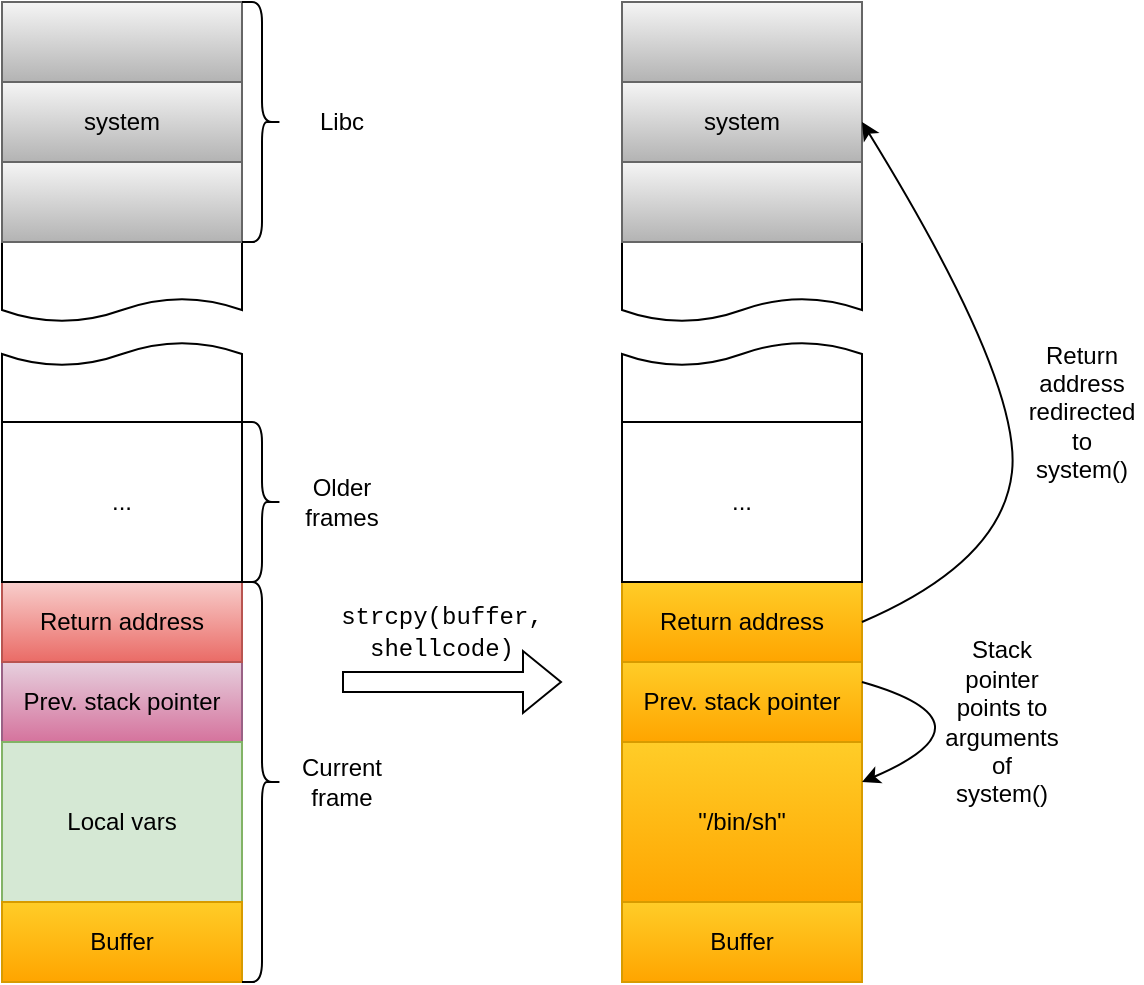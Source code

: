 <mxfile version="28.0.6">
  <diagram name="Page-1" id="S5bccmT8phgdhj5ZJSBL">
    <mxGraphModel dx="1042" dy="535" grid="1" gridSize="10" guides="1" tooltips="1" connect="1" arrows="1" fold="1" page="1" pageScale="1" pageWidth="850" pageHeight="1100" math="0" shadow="0">
      <root>
        <mxCell id="0" />
        <mxCell id="1" parent="0" />
        <mxCell id="Xya-Kcer7UlJUkMcIWte-1" value="Prev. stack pointer" style="rounded=0;whiteSpace=wrap;html=1;fillColor=#e6d0de;gradientColor=#d5739d;strokeColor=#996185;" vertex="1" parent="1">
          <mxGeometry x="80" y="370" width="120" height="40" as="geometry" />
        </mxCell>
        <mxCell id="Xya-Kcer7UlJUkMcIWte-2" value="Local vars" style="rounded=0;whiteSpace=wrap;html=1;fillColor=#d5e8d4;strokeColor=#82b366;" vertex="1" parent="1">
          <mxGeometry x="80" y="410" width="120" height="80" as="geometry" />
        </mxCell>
        <mxCell id="Xya-Kcer7UlJUkMcIWte-3" value="Buffer" style="rounded=0;whiteSpace=wrap;html=1;fillColor=#ffcd28;gradientColor=#ffa500;strokeColor=#d79b00;" vertex="1" parent="1">
          <mxGeometry x="80" y="490" width="120" height="40" as="geometry" />
        </mxCell>
        <mxCell id="Xya-Kcer7UlJUkMcIWte-4" value="Return address" style="rounded=0;whiteSpace=wrap;html=1;fillColor=#f8cecc;gradientColor=#ea6b66;strokeColor=#b85450;" vertex="1" parent="1">
          <mxGeometry x="80" y="330" width="120" height="40" as="geometry" />
        </mxCell>
        <mxCell id="Xya-Kcer7UlJUkMcIWte-5" value="..." style="rounded=0;whiteSpace=wrap;html=1;" vertex="1" parent="1">
          <mxGeometry x="80" y="250" width="120" height="80" as="geometry" />
        </mxCell>
        <mxCell id="Xya-Kcer7UlJUkMcIWte-6" value="" style="shape=curlyBracket;whiteSpace=wrap;html=1;rounded=1;flipH=1;labelPosition=right;verticalLabelPosition=middle;align=left;verticalAlign=middle;" vertex="1" parent="1">
          <mxGeometry x="200" y="250" width="20" height="80" as="geometry" />
        </mxCell>
        <mxCell id="Xya-Kcer7UlJUkMcIWte-7" value="" style="shape=curlyBracket;whiteSpace=wrap;html=1;rounded=1;flipH=1;labelPosition=right;verticalLabelPosition=middle;align=left;verticalAlign=middle;" vertex="1" parent="1">
          <mxGeometry x="200" y="330" width="20" height="200" as="geometry" />
        </mxCell>
        <mxCell id="Xya-Kcer7UlJUkMcIWte-8" value="Older frames" style="text;html=1;align=center;verticalAlign=middle;whiteSpace=wrap;rounded=0;" vertex="1" parent="1">
          <mxGeometry x="220" y="275" width="60" height="30" as="geometry" />
        </mxCell>
        <mxCell id="Xya-Kcer7UlJUkMcIWte-9" value="Current frame" style="text;html=1;align=center;verticalAlign=middle;whiteSpace=wrap;rounded=0;" vertex="1" parent="1">
          <mxGeometry x="220" y="415" width="60" height="30" as="geometry" />
        </mxCell>
        <mxCell id="Xya-Kcer7UlJUkMcIWte-11" value="" style="shape=flexArrow;endArrow=classic;html=1;rounded=0;" edge="1" parent="1">
          <mxGeometry width="50" height="50" relative="1" as="geometry">
            <mxPoint x="250" y="380" as="sourcePoint" />
            <mxPoint x="360" y="380" as="targetPoint" />
          </mxGeometry>
        </mxCell>
        <mxCell id="Xya-Kcer7UlJUkMcIWte-14" value="&lt;font face=&quot;Courier New&quot;&gt;strcpy(buffer, shellcode)&lt;/font&gt;" style="text;html=1;align=center;verticalAlign=middle;whiteSpace=wrap;rounded=0;" vertex="1" parent="1">
          <mxGeometry x="270" y="340" width="60" height="30" as="geometry" />
        </mxCell>
        <mxCell id="Xya-Kcer7UlJUkMcIWte-16" value="Prev. stack pointer" style="rounded=0;whiteSpace=wrap;html=1;fillColor=#ffcd28;gradientColor=#ffa500;strokeColor=#d79b00;" vertex="1" parent="1">
          <mxGeometry x="390" y="370" width="120" height="40" as="geometry" />
        </mxCell>
        <mxCell id="Xya-Kcer7UlJUkMcIWte-17" value="&quot;/bin/sh&quot;" style="rounded=0;whiteSpace=wrap;html=1;fillColor=#ffcd28;gradientColor=#ffa500;strokeColor=#d79b00;" vertex="1" parent="1">
          <mxGeometry x="390" y="410" width="120" height="80" as="geometry" />
        </mxCell>
        <mxCell id="Xya-Kcer7UlJUkMcIWte-18" value="Buffer" style="rounded=0;whiteSpace=wrap;html=1;fillColor=#ffcd28;gradientColor=#ffa500;strokeColor=#d79b00;" vertex="1" parent="1">
          <mxGeometry x="390" y="490" width="120" height="40" as="geometry" />
        </mxCell>
        <mxCell id="Xya-Kcer7UlJUkMcIWte-19" value="Return address" style="rounded=0;whiteSpace=wrap;html=1;fillColor=#ffcd28;gradientColor=#ffa500;strokeColor=#d79b00;" vertex="1" parent="1">
          <mxGeometry x="390" y="330" width="120" height="40" as="geometry" />
        </mxCell>
        <mxCell id="Xya-Kcer7UlJUkMcIWte-20" value="..." style="rounded=0;whiteSpace=wrap;html=1;" vertex="1" parent="1">
          <mxGeometry x="390" y="250" width="120" height="80" as="geometry" />
        </mxCell>
        <mxCell id="Xya-Kcer7UlJUkMcIWte-29" value="system" style="rounded=0;whiteSpace=wrap;html=1;fillColor=#f5f5f5;gradientColor=#b3b3b3;strokeColor=#666666;" vertex="1" parent="1">
          <mxGeometry x="80" y="80" width="120" height="40" as="geometry" />
        </mxCell>
        <mxCell id="Xya-Kcer7UlJUkMcIWte-30" value="" style="rounded=0;whiteSpace=wrap;html=1;fillColor=#f5f5f5;gradientColor=#b3b3b3;strokeColor=#666666;" vertex="1" parent="1">
          <mxGeometry x="80" y="40" width="120" height="40" as="geometry" />
        </mxCell>
        <mxCell id="Xya-Kcer7UlJUkMcIWte-31" value="" style="shape=document;whiteSpace=wrap;html=1;boundedLbl=1;direction=west;" vertex="1" parent="1">
          <mxGeometry x="80" y="210" width="120" height="40" as="geometry" />
        </mxCell>
        <mxCell id="Xya-Kcer7UlJUkMcIWte-32" value="" style="shape=document;whiteSpace=wrap;html=1;boundedLbl=1;" vertex="1" parent="1">
          <mxGeometry x="80" y="160" width="120" height="40" as="geometry" />
        </mxCell>
        <mxCell id="Xya-Kcer7UlJUkMcIWte-33" value="" style="rounded=0;whiteSpace=wrap;html=1;fillColor=#f5f5f5;gradientColor=#b3b3b3;strokeColor=#666666;" vertex="1" parent="1">
          <mxGeometry x="80" y="120" width="120" height="40" as="geometry" />
        </mxCell>
        <mxCell id="Xya-Kcer7UlJUkMcIWte-35" value="system" style="rounded=0;whiteSpace=wrap;html=1;fillColor=#f5f5f5;gradientColor=#b3b3b3;strokeColor=#666666;" vertex="1" parent="1">
          <mxGeometry x="390" y="80" width="120" height="40" as="geometry" />
        </mxCell>
        <mxCell id="Xya-Kcer7UlJUkMcIWte-36" value="" style="rounded=0;whiteSpace=wrap;html=1;fillColor=#f5f5f5;gradientColor=#b3b3b3;strokeColor=#666666;" vertex="1" parent="1">
          <mxGeometry x="390" y="40" width="120" height="40" as="geometry" />
        </mxCell>
        <mxCell id="Xya-Kcer7UlJUkMcIWte-37" value="" style="shape=document;whiteSpace=wrap;html=1;boundedLbl=1;" vertex="1" parent="1">
          <mxGeometry x="390" y="160" width="120" height="40" as="geometry" />
        </mxCell>
        <mxCell id="Xya-Kcer7UlJUkMcIWte-38" value="" style="rounded=0;whiteSpace=wrap;html=1;fillColor=#f5f5f5;gradientColor=#b3b3b3;strokeColor=#666666;" vertex="1" parent="1">
          <mxGeometry x="390" y="120" width="120" height="40" as="geometry" />
        </mxCell>
        <mxCell id="Xya-Kcer7UlJUkMcIWte-39" value="" style="shape=document;whiteSpace=wrap;html=1;boundedLbl=1;direction=west;" vertex="1" parent="1">
          <mxGeometry x="390" y="210" width="120" height="40" as="geometry" />
        </mxCell>
        <mxCell id="Xya-Kcer7UlJUkMcIWte-43" value="" style="shape=curlyBracket;whiteSpace=wrap;html=1;rounded=1;flipH=1;labelPosition=right;verticalLabelPosition=middle;align=left;verticalAlign=middle;" vertex="1" parent="1">
          <mxGeometry x="200" y="40" width="20" height="120" as="geometry" />
        </mxCell>
        <mxCell id="Xya-Kcer7UlJUkMcIWte-44" value="Libc" style="text;html=1;align=center;verticalAlign=middle;whiteSpace=wrap;rounded=0;" vertex="1" parent="1">
          <mxGeometry x="220" y="85" width="60" height="30" as="geometry" />
        </mxCell>
        <mxCell id="Xya-Kcer7UlJUkMcIWte-46" value="" style="curved=1;endArrow=classic;html=1;rounded=0;exitX=1;exitY=0.5;exitDx=0;exitDy=0;entryX=1;entryY=0.5;entryDx=0;entryDy=0;" edge="1" parent="1" source="Xya-Kcer7UlJUkMcIWte-19" target="Xya-Kcer7UlJUkMcIWte-35">
          <mxGeometry width="50" height="50" relative="1" as="geometry">
            <mxPoint x="550" y="340" as="sourcePoint" />
            <mxPoint x="600" y="290" as="targetPoint" />
            <Array as="points">
              <mxPoint x="580" y="320" />
              <mxPoint x="590" y="230" />
            </Array>
          </mxGeometry>
        </mxCell>
        <mxCell id="Xya-Kcer7UlJUkMcIWte-47" value="" style="curved=1;endArrow=classic;html=1;rounded=0;exitX=1;exitY=0.25;exitDx=0;exitDy=0;entryX=1;entryY=0.25;entryDx=0;entryDy=0;" edge="1" parent="1" source="Xya-Kcer7UlJUkMcIWte-16" target="Xya-Kcer7UlJUkMcIWte-17">
          <mxGeometry width="50" height="50" relative="1" as="geometry">
            <mxPoint x="530" y="580" as="sourcePoint" />
            <mxPoint x="530" y="330" as="targetPoint" />
            <Array as="points">
              <mxPoint x="580" y="400" />
            </Array>
          </mxGeometry>
        </mxCell>
        <mxCell id="Xya-Kcer7UlJUkMcIWte-49" value="Return address redirected to system()" style="text;html=1;align=center;verticalAlign=middle;whiteSpace=wrap;rounded=0;" vertex="1" parent="1">
          <mxGeometry x="590" y="230" width="60" height="30" as="geometry" />
        </mxCell>
        <mxCell id="Xya-Kcer7UlJUkMcIWte-50" value="Stack pointer points to arguments of system()" style="text;html=1;align=center;verticalAlign=middle;whiteSpace=wrap;rounded=0;" vertex="1" parent="1">
          <mxGeometry x="550" y="385" width="60" height="30" as="geometry" />
        </mxCell>
      </root>
    </mxGraphModel>
  </diagram>
</mxfile>
